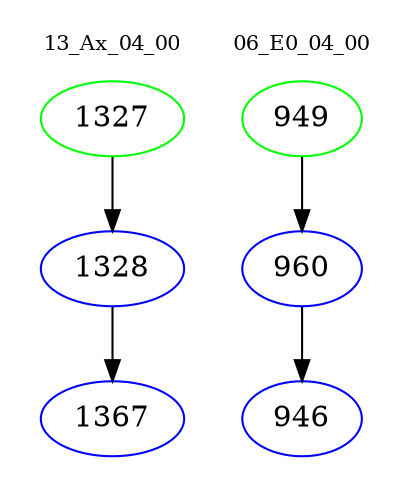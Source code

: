 digraph{
subgraph cluster_0 {
color = white
label = "13_Ax_04_00";
fontsize=10;
T0_1327 [label="1327", color="green"]
T0_1327 -> T0_1328 [color="black"]
T0_1328 [label="1328", color="blue"]
T0_1328 -> T0_1367 [color="black"]
T0_1367 [label="1367", color="blue"]
}
subgraph cluster_1 {
color = white
label = "06_E0_04_00";
fontsize=10;
T1_949 [label="949", color="green"]
T1_949 -> T1_960 [color="black"]
T1_960 [label="960", color="blue"]
T1_960 -> T1_946 [color="black"]
T1_946 [label="946", color="blue"]
}
}
